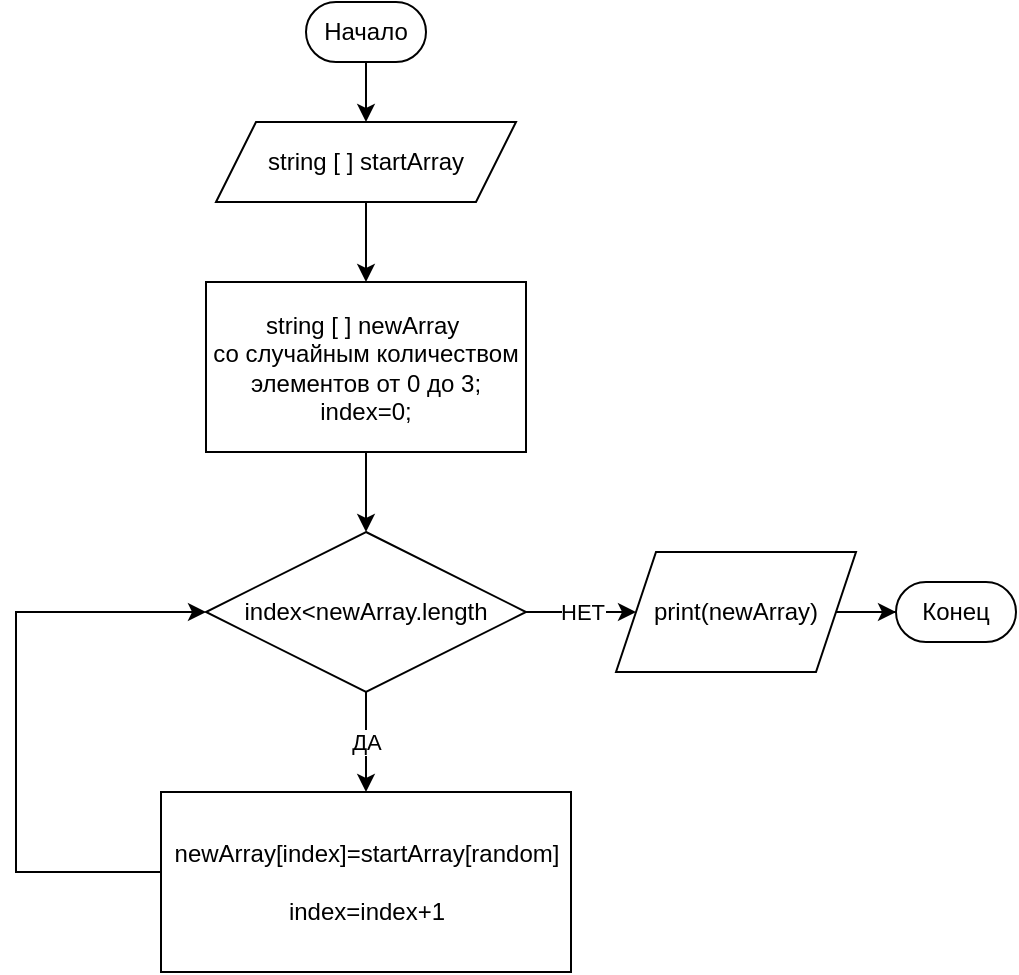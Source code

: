 <mxfile version="20.2.2" type="device"><diagram id="VdFKC_h9xf-gXitv9KbJ" name="Страница 1"><mxGraphModel dx="851" dy="2811" grid="1" gridSize="10" guides="1" tooltips="1" connect="1" arrows="1" fold="1" page="1" pageScale="1" pageWidth="1654" pageHeight="2336" math="0" shadow="0"><root><mxCell id="0"/><mxCell id="1" parent="0"/><mxCell id="QxK2xaBH7U94x-TdCokO-1" value="" style="edgeStyle=orthogonalEdgeStyle;rounded=0;orthogonalLoop=1;jettySize=auto;html=1;" edge="1" parent="1" source="QxK2xaBH7U94x-TdCokO-2" target="QxK2xaBH7U94x-TdCokO-4"><mxGeometry relative="1" as="geometry"/></mxCell><mxCell id="QxK2xaBH7U94x-TdCokO-2" value="Начало" style="rounded=1;whiteSpace=wrap;html=1;arcSize=50;" vertex="1" parent="1"><mxGeometry x="445" y="-2235" width="60" height="30" as="geometry"/></mxCell><mxCell id="QxK2xaBH7U94x-TdCokO-3" value="" style="edgeStyle=orthogonalEdgeStyle;rounded=0;orthogonalLoop=1;jettySize=auto;html=1;" edge="1" parent="1" source="QxK2xaBH7U94x-TdCokO-4" target="QxK2xaBH7U94x-TdCokO-6"><mxGeometry relative="1" as="geometry"/></mxCell><mxCell id="QxK2xaBH7U94x-TdCokO-4" value="string [ ] startArray" style="shape=parallelogram;perimeter=parallelogramPerimeter;whiteSpace=wrap;html=1;fixedSize=1;" vertex="1" parent="1"><mxGeometry x="400" y="-2175" width="150" height="40" as="geometry"/></mxCell><mxCell id="QxK2xaBH7U94x-TdCokO-5" value="" style="edgeStyle=orthogonalEdgeStyle;rounded=0;orthogonalLoop=1;jettySize=auto;html=1;" edge="1" parent="1" source="QxK2xaBH7U94x-TdCokO-6" target="QxK2xaBH7U94x-TdCokO-7"><mxGeometry relative="1" as="geometry"/></mxCell><mxCell id="QxK2xaBH7U94x-TdCokO-6" value="string [ ] newArray&amp;nbsp;&lt;br&gt;со случайным количеством элементов от 0 до 3;&lt;br&gt;index=0;" style="rounded=0;whiteSpace=wrap;html=1;" vertex="1" parent="1"><mxGeometry x="395" y="-2095" width="160" height="85" as="geometry"/></mxCell><mxCell id="QxK2xaBH7U94x-TdCokO-10" value="ДА" style="edgeStyle=orthogonalEdgeStyle;rounded=0;orthogonalLoop=1;jettySize=auto;html=1;" edge="1" parent="1" source="QxK2xaBH7U94x-TdCokO-7" target="QxK2xaBH7U94x-TdCokO-8"><mxGeometry relative="1" as="geometry"/></mxCell><mxCell id="QxK2xaBH7U94x-TdCokO-14" value="НЕТ" style="edgeStyle=orthogonalEdgeStyle;rounded=0;orthogonalLoop=1;jettySize=auto;html=1;" edge="1" parent="1" source="QxK2xaBH7U94x-TdCokO-7" target="QxK2xaBH7U94x-TdCokO-11"><mxGeometry relative="1" as="geometry"/></mxCell><mxCell id="QxK2xaBH7U94x-TdCokO-7" value="index&amp;lt;newArray.length" style="rhombus;whiteSpace=wrap;html=1;" vertex="1" parent="1"><mxGeometry x="395" y="-1970" width="160" height="80" as="geometry"/></mxCell><mxCell id="QxK2xaBH7U94x-TdCokO-9" style="edgeStyle=orthogonalEdgeStyle;rounded=0;orthogonalLoop=1;jettySize=auto;html=1;entryX=0;entryY=0.5;entryDx=0;entryDy=0;" edge="1" parent="1" source="QxK2xaBH7U94x-TdCokO-8" target="QxK2xaBH7U94x-TdCokO-7"><mxGeometry relative="1" as="geometry"><Array as="points"><mxPoint x="300" y="-1800"/><mxPoint x="300" y="-1930"/></Array></mxGeometry></mxCell><mxCell id="QxK2xaBH7U94x-TdCokO-8" value="newArray[index]=startArray[random]&lt;br&gt;&lt;br&gt;index=index+1" style="rounded=0;whiteSpace=wrap;html=1;" vertex="1" parent="1"><mxGeometry x="372.5" y="-1840" width="205" height="90" as="geometry"/></mxCell><mxCell id="QxK2xaBH7U94x-TdCokO-16" value="" style="edgeStyle=orthogonalEdgeStyle;rounded=0;orthogonalLoop=1;jettySize=auto;html=1;" edge="1" parent="1" source="QxK2xaBH7U94x-TdCokO-11" target="QxK2xaBH7U94x-TdCokO-15"><mxGeometry relative="1" as="geometry"/></mxCell><mxCell id="QxK2xaBH7U94x-TdCokO-11" value="print(newArray)" style="shape=parallelogram;perimeter=parallelogramPerimeter;whiteSpace=wrap;html=1;fixedSize=1;" vertex="1" parent="1"><mxGeometry x="600" y="-1960" width="120" height="60" as="geometry"/></mxCell><mxCell id="QxK2xaBH7U94x-TdCokO-15" value="Конец" style="rounded=1;whiteSpace=wrap;html=1;arcSize=50;" vertex="1" parent="1"><mxGeometry x="740" y="-1945" width="60" height="30" as="geometry"/></mxCell></root></mxGraphModel></diagram></mxfile>